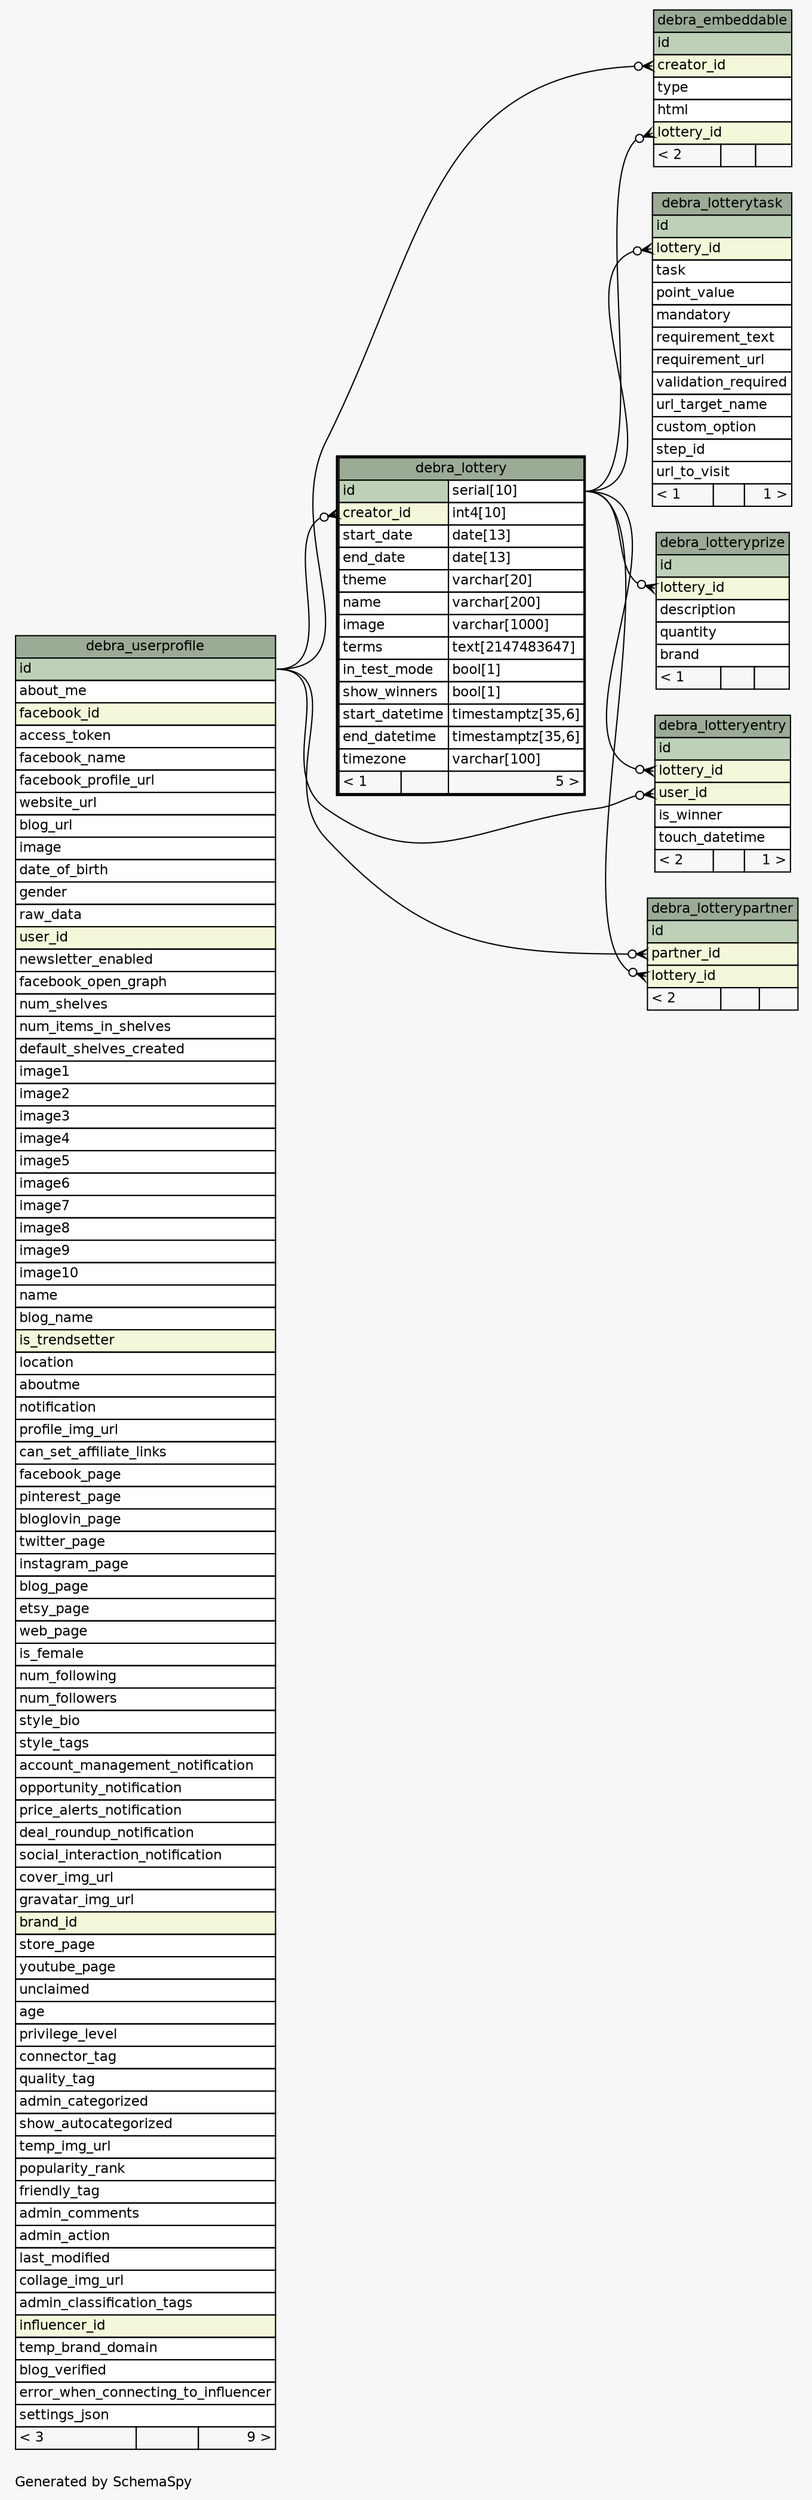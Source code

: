 // dot 2.36.0 on Linux 3.17.0-rc4-a1
// SchemaSpy rev 590
digraph "oneDegreeRelationshipsDiagram" {
  graph [
    rankdir="RL"
    bgcolor="#f7f7f7"
    label="\nGenerated by SchemaSpy"
    labeljust="l"
    nodesep="0.18"
    ranksep="0.46"
    fontname="Helvetica"
    fontsize="11"
  ];
  node [
    fontname="Helvetica"
    fontsize="11"
    shape="plaintext"
  ];
  edge [
    arrowsize="0.8"
  ];
  "debra_embeddable":"creator_id":w -> "debra_userprofile":"id":e [arrowhead=none dir=back arrowtail=crowodot];
  "debra_embeddable":"lottery_id":w -> "debra_lottery":"id.type":e [arrowhead=none dir=back arrowtail=crowodot];
  "debra_lottery":"creator_id":w -> "debra_userprofile":"id":e [arrowhead=none dir=back arrowtail=crowodot];
  "debra_lotteryentry":"lottery_id":w -> "debra_lottery":"id.type":e [arrowhead=none dir=back arrowtail=crowodot];
  "debra_lotteryentry":"user_id":w -> "debra_userprofile":"id":e [arrowhead=none dir=back arrowtail=crowodot];
  "debra_lotterypartner":"lottery_id":w -> "debra_lottery":"id.type":e [arrowhead=none dir=back arrowtail=crowodot];
  "debra_lotterypartner":"partner_id":w -> "debra_userprofile":"id":e [arrowhead=none dir=back arrowtail=crowodot];
  "debra_lotteryprize":"lottery_id":w -> "debra_lottery":"id.type":e [arrowhead=none dir=back arrowtail=crowodot];
  "debra_lotterytask":"lottery_id":w -> "debra_lottery":"id.type":e [arrowhead=none dir=back arrowtail=crowodot];
  "debra_embeddable" [
    label=<
    <TABLE BORDER="0" CELLBORDER="1" CELLSPACING="0" BGCOLOR="#ffffff">
      <TR><TD COLSPAN="3" BGCOLOR="#9bab96" ALIGN="CENTER">debra_embeddable</TD></TR>
      <TR><TD PORT="id" COLSPAN="3" BGCOLOR="#bed1b8" ALIGN="LEFT">id</TD></TR>
      <TR><TD PORT="creator_id" COLSPAN="3" BGCOLOR="#f4f7da" ALIGN="LEFT">creator_id</TD></TR>
      <TR><TD PORT="type" COLSPAN="3" ALIGN="LEFT">type</TD></TR>
      <TR><TD PORT="html" COLSPAN="3" ALIGN="LEFT">html</TD></TR>
      <TR><TD PORT="lottery_id" COLSPAN="3" BGCOLOR="#f4f7da" ALIGN="LEFT">lottery_id</TD></TR>
      <TR><TD ALIGN="LEFT" BGCOLOR="#f7f7f7">&lt; 2</TD><TD ALIGN="RIGHT" BGCOLOR="#f7f7f7">  </TD><TD ALIGN="RIGHT" BGCOLOR="#f7f7f7">  </TD></TR>
    </TABLE>>
    URL="debra_embeddable.html"
    tooltip="debra_embeddable"
  ];
  "debra_lottery" [
    label=<
    <TABLE BORDER="2" CELLBORDER="1" CELLSPACING="0" BGCOLOR="#ffffff">
      <TR><TD COLSPAN="3" BGCOLOR="#9bab96" ALIGN="CENTER">debra_lottery</TD></TR>
      <TR><TD PORT="id" COLSPAN="2" BGCOLOR="#bed1b8" ALIGN="LEFT">id</TD><TD PORT="id.type" ALIGN="LEFT">serial[10]</TD></TR>
      <TR><TD PORT="creator_id" COLSPAN="2" BGCOLOR="#f4f7da" ALIGN="LEFT">creator_id</TD><TD PORT="creator_id.type" ALIGN="LEFT">int4[10]</TD></TR>
      <TR><TD PORT="start_date" COLSPAN="2" ALIGN="LEFT">start_date</TD><TD PORT="start_date.type" ALIGN="LEFT">date[13]</TD></TR>
      <TR><TD PORT="end_date" COLSPAN="2" ALIGN="LEFT">end_date</TD><TD PORT="end_date.type" ALIGN="LEFT">date[13]</TD></TR>
      <TR><TD PORT="theme" COLSPAN="2" ALIGN="LEFT">theme</TD><TD PORT="theme.type" ALIGN="LEFT">varchar[20]</TD></TR>
      <TR><TD PORT="name" COLSPAN="2" ALIGN="LEFT">name</TD><TD PORT="name.type" ALIGN="LEFT">varchar[200]</TD></TR>
      <TR><TD PORT="image" COLSPAN="2" ALIGN="LEFT">image</TD><TD PORT="image.type" ALIGN="LEFT">varchar[1000]</TD></TR>
      <TR><TD PORT="terms" COLSPAN="2" ALIGN="LEFT">terms</TD><TD PORT="terms.type" ALIGN="LEFT">text[2147483647]</TD></TR>
      <TR><TD PORT="in_test_mode" COLSPAN="2" ALIGN="LEFT">in_test_mode</TD><TD PORT="in_test_mode.type" ALIGN="LEFT">bool[1]</TD></TR>
      <TR><TD PORT="show_winners" COLSPAN="2" ALIGN="LEFT">show_winners</TD><TD PORT="show_winners.type" ALIGN="LEFT">bool[1]</TD></TR>
      <TR><TD PORT="start_datetime" COLSPAN="2" ALIGN="LEFT">start_datetime</TD><TD PORT="start_datetime.type" ALIGN="LEFT">timestamptz[35,6]</TD></TR>
      <TR><TD PORT="end_datetime" COLSPAN="2" ALIGN="LEFT">end_datetime</TD><TD PORT="end_datetime.type" ALIGN="LEFT">timestamptz[35,6]</TD></TR>
      <TR><TD PORT="timezone" COLSPAN="2" ALIGN="LEFT">timezone</TD><TD PORT="timezone.type" ALIGN="LEFT">varchar[100]</TD></TR>
      <TR><TD ALIGN="LEFT" BGCOLOR="#f7f7f7">&lt; 1</TD><TD ALIGN="RIGHT" BGCOLOR="#f7f7f7">  </TD><TD ALIGN="RIGHT" BGCOLOR="#f7f7f7">5 &gt;</TD></TR>
    </TABLE>>
    URL="debra_lottery.html"
    tooltip="debra_lottery"
  ];
  "debra_lotteryentry" [
    label=<
    <TABLE BORDER="0" CELLBORDER="1" CELLSPACING="0" BGCOLOR="#ffffff">
      <TR><TD COLSPAN="3" BGCOLOR="#9bab96" ALIGN="CENTER">debra_lotteryentry</TD></TR>
      <TR><TD PORT="id" COLSPAN="3" BGCOLOR="#bed1b8" ALIGN="LEFT">id</TD></TR>
      <TR><TD PORT="lottery_id" COLSPAN="3" BGCOLOR="#f4f7da" ALIGN="LEFT">lottery_id</TD></TR>
      <TR><TD PORT="user_id" COLSPAN="3" BGCOLOR="#f4f7da" ALIGN="LEFT">user_id</TD></TR>
      <TR><TD PORT="is_winner" COLSPAN="3" ALIGN="LEFT">is_winner</TD></TR>
      <TR><TD PORT="touch_datetime" COLSPAN="3" ALIGN="LEFT">touch_datetime</TD></TR>
      <TR><TD ALIGN="LEFT" BGCOLOR="#f7f7f7">&lt; 2</TD><TD ALIGN="RIGHT" BGCOLOR="#f7f7f7">  </TD><TD ALIGN="RIGHT" BGCOLOR="#f7f7f7">1 &gt;</TD></TR>
    </TABLE>>
    URL="debra_lotteryentry.html"
    tooltip="debra_lotteryentry"
  ];
  "debra_lotterypartner" [
    label=<
    <TABLE BORDER="0" CELLBORDER="1" CELLSPACING="0" BGCOLOR="#ffffff">
      <TR><TD COLSPAN="3" BGCOLOR="#9bab96" ALIGN="CENTER">debra_lotterypartner</TD></TR>
      <TR><TD PORT="id" COLSPAN="3" BGCOLOR="#bed1b8" ALIGN="LEFT">id</TD></TR>
      <TR><TD PORT="partner_id" COLSPAN="3" BGCOLOR="#f4f7da" ALIGN="LEFT">partner_id</TD></TR>
      <TR><TD PORT="lottery_id" COLSPAN="3" BGCOLOR="#f4f7da" ALIGN="LEFT">lottery_id</TD></TR>
      <TR><TD ALIGN="LEFT" BGCOLOR="#f7f7f7">&lt; 2</TD><TD ALIGN="RIGHT" BGCOLOR="#f7f7f7">  </TD><TD ALIGN="RIGHT" BGCOLOR="#f7f7f7">  </TD></TR>
    </TABLE>>
    URL="debra_lotterypartner.html"
    tooltip="debra_lotterypartner"
  ];
  "debra_lotteryprize" [
    label=<
    <TABLE BORDER="0" CELLBORDER="1" CELLSPACING="0" BGCOLOR="#ffffff">
      <TR><TD COLSPAN="3" BGCOLOR="#9bab96" ALIGN="CENTER">debra_lotteryprize</TD></TR>
      <TR><TD PORT="id" COLSPAN="3" BGCOLOR="#bed1b8" ALIGN="LEFT">id</TD></TR>
      <TR><TD PORT="lottery_id" COLSPAN="3" BGCOLOR="#f4f7da" ALIGN="LEFT">lottery_id</TD></TR>
      <TR><TD PORT="description" COLSPAN="3" ALIGN="LEFT">description</TD></TR>
      <TR><TD PORT="quantity" COLSPAN="3" ALIGN="LEFT">quantity</TD></TR>
      <TR><TD PORT="brand" COLSPAN="3" ALIGN="LEFT">brand</TD></TR>
      <TR><TD ALIGN="LEFT" BGCOLOR="#f7f7f7">&lt; 1</TD><TD ALIGN="RIGHT" BGCOLOR="#f7f7f7">  </TD><TD ALIGN="RIGHT" BGCOLOR="#f7f7f7">  </TD></TR>
    </TABLE>>
    URL="debra_lotteryprize.html"
    tooltip="debra_lotteryprize"
  ];
  "debra_lotterytask" [
    label=<
    <TABLE BORDER="0" CELLBORDER="1" CELLSPACING="0" BGCOLOR="#ffffff">
      <TR><TD COLSPAN="3" BGCOLOR="#9bab96" ALIGN="CENTER">debra_lotterytask</TD></TR>
      <TR><TD PORT="id" COLSPAN="3" BGCOLOR="#bed1b8" ALIGN="LEFT">id</TD></TR>
      <TR><TD PORT="lottery_id" COLSPAN="3" BGCOLOR="#f4f7da" ALIGN="LEFT">lottery_id</TD></TR>
      <TR><TD PORT="task" COLSPAN="3" ALIGN="LEFT">task</TD></TR>
      <TR><TD PORT="point_value" COLSPAN="3" ALIGN="LEFT">point_value</TD></TR>
      <TR><TD PORT="mandatory" COLSPAN="3" ALIGN="LEFT">mandatory</TD></TR>
      <TR><TD PORT="requirement_text" COLSPAN="3" ALIGN="LEFT">requirement_text</TD></TR>
      <TR><TD PORT="requirement_url" COLSPAN="3" ALIGN="LEFT">requirement_url</TD></TR>
      <TR><TD PORT="validation_required" COLSPAN="3" ALIGN="LEFT">validation_required</TD></TR>
      <TR><TD PORT="url_target_name" COLSPAN="3" ALIGN="LEFT">url_target_name</TD></TR>
      <TR><TD PORT="custom_option" COLSPAN="3" ALIGN="LEFT">custom_option</TD></TR>
      <TR><TD PORT="step_id" COLSPAN="3" ALIGN="LEFT">step_id</TD></TR>
      <TR><TD PORT="url_to_visit" COLSPAN="3" ALIGN="LEFT">url_to_visit</TD></TR>
      <TR><TD ALIGN="LEFT" BGCOLOR="#f7f7f7">&lt; 1</TD><TD ALIGN="RIGHT" BGCOLOR="#f7f7f7">  </TD><TD ALIGN="RIGHT" BGCOLOR="#f7f7f7">1 &gt;</TD></TR>
    </TABLE>>
    URL="debra_lotterytask.html"
    tooltip="debra_lotterytask"
  ];
  "debra_userprofile" [
    label=<
    <TABLE BORDER="0" CELLBORDER="1" CELLSPACING="0" BGCOLOR="#ffffff">
      <TR><TD COLSPAN="3" BGCOLOR="#9bab96" ALIGN="CENTER">debra_userprofile</TD></TR>
      <TR><TD PORT="id" COLSPAN="3" BGCOLOR="#bed1b8" ALIGN="LEFT">id</TD></TR>
      <TR><TD PORT="about_me" COLSPAN="3" ALIGN="LEFT">about_me</TD></TR>
      <TR><TD PORT="facebook_id" COLSPAN="3" BGCOLOR="#f4f7da" ALIGN="LEFT">facebook_id</TD></TR>
      <TR><TD PORT="access_token" COLSPAN="3" ALIGN="LEFT">access_token</TD></TR>
      <TR><TD PORT="facebook_name" COLSPAN="3" ALIGN="LEFT">facebook_name</TD></TR>
      <TR><TD PORT="facebook_profile_url" COLSPAN="3" ALIGN="LEFT">facebook_profile_url</TD></TR>
      <TR><TD PORT="website_url" COLSPAN="3" ALIGN="LEFT">website_url</TD></TR>
      <TR><TD PORT="blog_url" COLSPAN="3" ALIGN="LEFT">blog_url</TD></TR>
      <TR><TD PORT="image" COLSPAN="3" ALIGN="LEFT">image</TD></TR>
      <TR><TD PORT="date_of_birth" COLSPAN="3" ALIGN="LEFT">date_of_birth</TD></TR>
      <TR><TD PORT="gender" COLSPAN="3" ALIGN="LEFT">gender</TD></TR>
      <TR><TD PORT="raw_data" COLSPAN="3" ALIGN="LEFT">raw_data</TD></TR>
      <TR><TD PORT="user_id" COLSPAN="3" BGCOLOR="#f4f7da" ALIGN="LEFT">user_id</TD></TR>
      <TR><TD PORT="newsletter_enabled" COLSPAN="3" ALIGN="LEFT">newsletter_enabled</TD></TR>
      <TR><TD PORT="facebook_open_graph" COLSPAN="3" ALIGN="LEFT">facebook_open_graph</TD></TR>
      <TR><TD PORT="num_shelves" COLSPAN="3" ALIGN="LEFT">num_shelves</TD></TR>
      <TR><TD PORT="num_items_in_shelves" COLSPAN="3" ALIGN="LEFT">num_items_in_shelves</TD></TR>
      <TR><TD PORT="default_shelves_created" COLSPAN="3" ALIGN="LEFT">default_shelves_created</TD></TR>
      <TR><TD PORT="image1" COLSPAN="3" ALIGN="LEFT">image1</TD></TR>
      <TR><TD PORT="image2" COLSPAN="3" ALIGN="LEFT">image2</TD></TR>
      <TR><TD PORT="image3" COLSPAN="3" ALIGN="LEFT">image3</TD></TR>
      <TR><TD PORT="image4" COLSPAN="3" ALIGN="LEFT">image4</TD></TR>
      <TR><TD PORT="image5" COLSPAN="3" ALIGN="LEFT">image5</TD></TR>
      <TR><TD PORT="image6" COLSPAN="3" ALIGN="LEFT">image6</TD></TR>
      <TR><TD PORT="image7" COLSPAN="3" ALIGN="LEFT">image7</TD></TR>
      <TR><TD PORT="image8" COLSPAN="3" ALIGN="LEFT">image8</TD></TR>
      <TR><TD PORT="image9" COLSPAN="3" ALIGN="LEFT">image9</TD></TR>
      <TR><TD PORT="image10" COLSPAN="3" ALIGN="LEFT">image10</TD></TR>
      <TR><TD PORT="name" COLSPAN="3" ALIGN="LEFT">name</TD></TR>
      <TR><TD PORT="blog_name" COLSPAN="3" ALIGN="LEFT">blog_name</TD></TR>
      <TR><TD PORT="is_trendsetter" COLSPAN="3" BGCOLOR="#f4f7da" ALIGN="LEFT">is_trendsetter</TD></TR>
      <TR><TD PORT="location" COLSPAN="3" ALIGN="LEFT">location</TD></TR>
      <TR><TD PORT="aboutme" COLSPAN="3" ALIGN="LEFT">aboutme</TD></TR>
      <TR><TD PORT="notification" COLSPAN="3" ALIGN="LEFT">notification</TD></TR>
      <TR><TD PORT="profile_img_url" COLSPAN="3" ALIGN="LEFT">profile_img_url</TD></TR>
      <TR><TD PORT="can_set_affiliate_links" COLSPAN="3" ALIGN="LEFT">can_set_affiliate_links</TD></TR>
      <TR><TD PORT="facebook_page" COLSPAN="3" ALIGN="LEFT">facebook_page</TD></TR>
      <TR><TD PORT="pinterest_page" COLSPAN="3" ALIGN="LEFT">pinterest_page</TD></TR>
      <TR><TD PORT="bloglovin_page" COLSPAN="3" ALIGN="LEFT">bloglovin_page</TD></TR>
      <TR><TD PORT="twitter_page" COLSPAN="3" ALIGN="LEFT">twitter_page</TD></TR>
      <TR><TD PORT="instagram_page" COLSPAN="3" ALIGN="LEFT">instagram_page</TD></TR>
      <TR><TD PORT="blog_page" COLSPAN="3" ALIGN="LEFT">blog_page</TD></TR>
      <TR><TD PORT="etsy_page" COLSPAN="3" ALIGN="LEFT">etsy_page</TD></TR>
      <TR><TD PORT="web_page" COLSPAN="3" ALIGN="LEFT">web_page</TD></TR>
      <TR><TD PORT="is_female" COLSPAN="3" ALIGN="LEFT">is_female</TD></TR>
      <TR><TD PORT="num_following" COLSPAN="3" ALIGN="LEFT">num_following</TD></TR>
      <TR><TD PORT="num_followers" COLSPAN="3" ALIGN="LEFT">num_followers</TD></TR>
      <TR><TD PORT="style_bio" COLSPAN="3" ALIGN="LEFT">style_bio</TD></TR>
      <TR><TD PORT="style_tags" COLSPAN="3" ALIGN="LEFT">style_tags</TD></TR>
      <TR><TD PORT="account_management_notification" COLSPAN="3" ALIGN="LEFT">account_management_notification</TD></TR>
      <TR><TD PORT="opportunity_notification" COLSPAN="3" ALIGN="LEFT">opportunity_notification</TD></TR>
      <TR><TD PORT="price_alerts_notification" COLSPAN="3" ALIGN="LEFT">price_alerts_notification</TD></TR>
      <TR><TD PORT="deal_roundup_notification" COLSPAN="3" ALIGN="LEFT">deal_roundup_notification</TD></TR>
      <TR><TD PORT="social_interaction_notification" COLSPAN="3" ALIGN="LEFT">social_interaction_notification</TD></TR>
      <TR><TD PORT="cover_img_url" COLSPAN="3" ALIGN="LEFT">cover_img_url</TD></TR>
      <TR><TD PORT="gravatar_img_url" COLSPAN="3" ALIGN="LEFT">gravatar_img_url</TD></TR>
      <TR><TD PORT="brand_id" COLSPAN="3" BGCOLOR="#f4f7da" ALIGN="LEFT">brand_id</TD></TR>
      <TR><TD PORT="store_page" COLSPAN="3" ALIGN="LEFT">store_page</TD></TR>
      <TR><TD PORT="youtube_page" COLSPAN="3" ALIGN="LEFT">youtube_page</TD></TR>
      <TR><TD PORT="unclaimed" COLSPAN="3" ALIGN="LEFT">unclaimed</TD></TR>
      <TR><TD PORT="age" COLSPAN="3" ALIGN="LEFT">age</TD></TR>
      <TR><TD PORT="privilege_level" COLSPAN="3" ALIGN="LEFT">privilege_level</TD></TR>
      <TR><TD PORT="connector_tag" COLSPAN="3" ALIGN="LEFT">connector_tag</TD></TR>
      <TR><TD PORT="quality_tag" COLSPAN="3" ALIGN="LEFT">quality_tag</TD></TR>
      <TR><TD PORT="admin_categorized" COLSPAN="3" ALIGN="LEFT">admin_categorized</TD></TR>
      <TR><TD PORT="show_autocategorized" COLSPAN="3" ALIGN="LEFT">show_autocategorized</TD></TR>
      <TR><TD PORT="temp_img_url" COLSPAN="3" ALIGN="LEFT">temp_img_url</TD></TR>
      <TR><TD PORT="popularity_rank" COLSPAN="3" ALIGN="LEFT">popularity_rank</TD></TR>
      <TR><TD PORT="friendly_tag" COLSPAN="3" ALIGN="LEFT">friendly_tag</TD></TR>
      <TR><TD PORT="admin_comments" COLSPAN="3" ALIGN="LEFT">admin_comments</TD></TR>
      <TR><TD PORT="admin_action" COLSPAN="3" ALIGN="LEFT">admin_action</TD></TR>
      <TR><TD PORT="last_modified" COLSPAN="3" ALIGN="LEFT">last_modified</TD></TR>
      <TR><TD PORT="collage_img_url" COLSPAN="3" ALIGN="LEFT">collage_img_url</TD></TR>
      <TR><TD PORT="admin_classification_tags" COLSPAN="3" ALIGN="LEFT">admin_classification_tags</TD></TR>
      <TR><TD PORT="influencer_id" COLSPAN="3" BGCOLOR="#f4f7da" ALIGN="LEFT">influencer_id</TD></TR>
      <TR><TD PORT="temp_brand_domain" COLSPAN="3" ALIGN="LEFT">temp_brand_domain</TD></TR>
      <TR><TD PORT="blog_verified" COLSPAN="3" ALIGN="LEFT">blog_verified</TD></TR>
      <TR><TD PORT="error_when_connecting_to_influencer" COLSPAN="3" ALIGN="LEFT">error_when_connecting_to_influencer</TD></TR>
      <TR><TD PORT="settings_json" COLSPAN="3" ALIGN="LEFT">settings_json</TD></TR>
      <TR><TD ALIGN="LEFT" BGCOLOR="#f7f7f7">&lt; 3</TD><TD ALIGN="RIGHT" BGCOLOR="#f7f7f7">  </TD><TD ALIGN="RIGHT" BGCOLOR="#f7f7f7">9 &gt;</TD></TR>
    </TABLE>>
    URL="debra_userprofile.html"
    tooltip="debra_userprofile"
  ];
}
